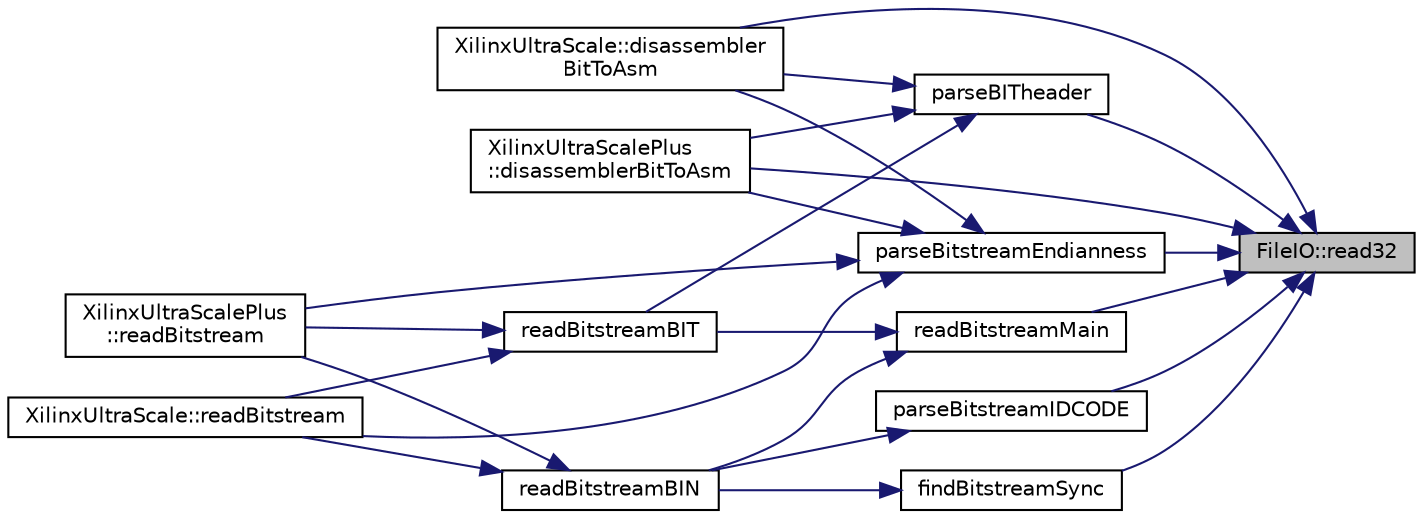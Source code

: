 digraph "FileIO::read32"
{
 // INTERACTIVE_SVG=YES
 // LATEX_PDF_SIZE
  edge [fontname="Helvetica",fontsize="10",labelfontname="Helvetica",labelfontsize="10"];
  node [fontname="Helvetica",fontsize="10",shape=record];
  rankdir="RL";
  Node1 [label="FileIO::read32",height=0.2,width=0.4,color="black", fillcolor="grey75", style="filled", fontcolor="black",tooltip=" "];
  Node1 -> Node2 [dir="back",color="midnightblue",fontsize="10",style="solid",fontname="Helvetica"];
  Node2 [label="XilinxUltraScale::disassembler\lBitToAsm",height=0.2,width=0.4,color="black", fillcolor="white", style="filled",URL="$classXilinxUltraScale.html#a1e74fd2f5f3122339373ac7e571c0743",tooltip=" "];
  Node1 -> Node3 [dir="back",color="midnightblue",fontsize="10",style="solid",fontname="Helvetica"];
  Node3 [label="XilinxUltraScalePlus\l::disassemblerBitToAsm",height=0.2,width=0.4,color="black", fillcolor="white", style="filled",URL="$classXilinxUltraScalePlus.html#a54f9af4b6723a99c0b9e8e9c9b424d00",tooltip=" "];
  Node1 -> Node4 [dir="back",color="midnightblue",fontsize="10",style="solid",fontname="Helvetica"];
  Node4 [label="findBitstreamSync",height=0.2,width=0.4,color="black", fillcolor="white", style="filled",URL="$XCAP__inline__Input_8h.html#a69607c16f8f44d041835c83ac73816d3",tooltip=" "];
  Node4 -> Node5 [dir="back",color="midnightblue",fontsize="10",style="solid",fontname="Helvetica"];
  Node5 [label="readBitstreamBIN",height=0.2,width=0.4,color="black", fillcolor="white", style="filled",URL="$XCAP__inline__Input_8h.html#ada7d4f59a2b9aa44680a400d5bd37ec5",tooltip=" "];
  Node5 -> Node6 [dir="back",color="midnightblue",fontsize="10",style="solid",fontname="Helvetica"];
  Node6 [label="XilinxUltraScale::readBitstream",height=0.2,width=0.4,color="black", fillcolor="white", style="filled",URL="$classXilinxUltraScale.html#a8d9e8e7846e7af191060d73b21024d8a",tooltip=" "];
  Node5 -> Node7 [dir="back",color="midnightblue",fontsize="10",style="solid",fontname="Helvetica"];
  Node7 [label="XilinxUltraScalePlus\l::readBitstream",height=0.2,width=0.4,color="black", fillcolor="white", style="filled",URL="$classXilinxUltraScalePlus.html#a0e5d08a2e5c37a29a1a04d50b48739d2",tooltip=" "];
  Node1 -> Node8 [dir="back",color="midnightblue",fontsize="10",style="solid",fontname="Helvetica"];
  Node8 [label="parseBITheader",height=0.2,width=0.4,color="black", fillcolor="white", style="filled",URL="$XCAP__inline__Input_8h.html#ac0e8d10f67fbe4b89886a2f5be7c690c",tooltip=" "];
  Node8 -> Node2 [dir="back",color="midnightblue",fontsize="10",style="solid",fontname="Helvetica"];
  Node8 -> Node3 [dir="back",color="midnightblue",fontsize="10",style="solid",fontname="Helvetica"];
  Node8 -> Node9 [dir="back",color="midnightblue",fontsize="10",style="solid",fontname="Helvetica"];
  Node9 [label="readBitstreamBIT",height=0.2,width=0.4,color="black", fillcolor="white", style="filled",URL="$XCAP__inline__Input_8h.html#a2015af67475241b52cb4fdd54ab6577e",tooltip=" "];
  Node9 -> Node6 [dir="back",color="midnightblue",fontsize="10",style="solid",fontname="Helvetica"];
  Node9 -> Node7 [dir="back",color="midnightblue",fontsize="10",style="solid",fontname="Helvetica"];
  Node1 -> Node10 [dir="back",color="midnightblue",fontsize="10",style="solid",fontname="Helvetica"];
  Node10 [label="parseBitstreamEndianness",height=0.2,width=0.4,color="black", fillcolor="white", style="filled",URL="$XCAP__inline__Input_8h.html#afecbc7d2f0175cd665f732ec0c5b93bf",tooltip=" "];
  Node10 -> Node2 [dir="back",color="midnightblue",fontsize="10",style="solid",fontname="Helvetica"];
  Node10 -> Node3 [dir="back",color="midnightblue",fontsize="10",style="solid",fontname="Helvetica"];
  Node10 -> Node6 [dir="back",color="midnightblue",fontsize="10",style="solid",fontname="Helvetica"];
  Node10 -> Node7 [dir="back",color="midnightblue",fontsize="10",style="solid",fontname="Helvetica"];
  Node1 -> Node11 [dir="back",color="midnightblue",fontsize="10",style="solid",fontname="Helvetica"];
  Node11 [label="parseBitstreamIDCODE",height=0.2,width=0.4,color="black", fillcolor="white", style="filled",URL="$XCAP__inline__Input_8h.html#aaca4e37f11bf6f869a9f1296b5b0182a",tooltip=" "];
  Node11 -> Node5 [dir="back",color="midnightblue",fontsize="10",style="solid",fontname="Helvetica"];
  Node1 -> Node12 [dir="back",color="midnightblue",fontsize="10",style="solid",fontname="Helvetica"];
  Node12 [label="readBitstreamMain",height=0.2,width=0.4,color="black", fillcolor="white", style="filled",URL="$XCAP__inline__Input_8h.html#a0487f8d718905360038fc67d9cfbe63c",tooltip=" "];
  Node12 -> Node5 [dir="back",color="midnightblue",fontsize="10",style="solid",fontname="Helvetica"];
  Node12 -> Node9 [dir="back",color="midnightblue",fontsize="10",style="solid",fontname="Helvetica"];
}
